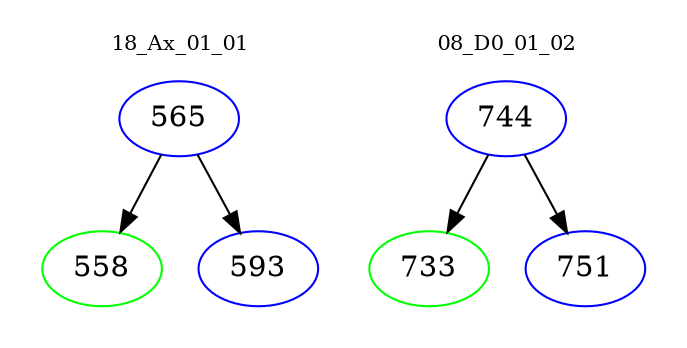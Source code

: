 digraph{
subgraph cluster_0 {
color = white
label = "18_Ax_01_01";
fontsize=10;
T0_565 [label="565", color="blue"]
T0_565 -> T0_558 [color="black"]
T0_558 [label="558", color="green"]
T0_565 -> T0_593 [color="black"]
T0_593 [label="593", color="blue"]
}
subgraph cluster_1 {
color = white
label = "08_D0_01_02";
fontsize=10;
T1_744 [label="744", color="blue"]
T1_744 -> T1_733 [color="black"]
T1_733 [label="733", color="green"]
T1_744 -> T1_751 [color="black"]
T1_751 [label="751", color="blue"]
}
}
